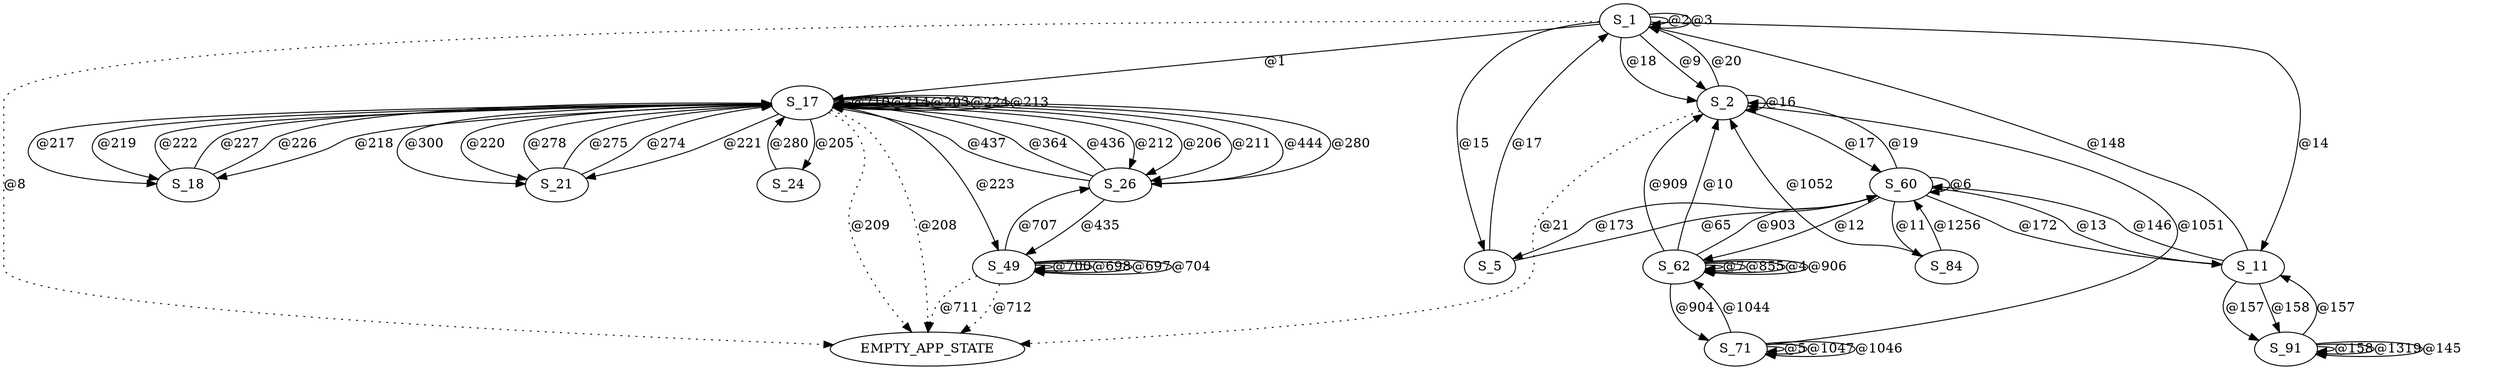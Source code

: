 digraph graphtest {
  S_1 -> S_2  [ label="@18"] ;
  S_1 -> S_5  [ label="@15"] ;
  S_1 -> EMPTY_APP_STATE  [ style=dotted,label="@8"] ;
  S_1 -> S_1  [ label="@2"] ;
  S_1 -> S_1  [ label="@3"] ;
  S_1 -> S_11  [ label="@14"] ;
  S_1 -> S_2  [ label="@9"] ;
  S_1 -> S_17  [ label="@1"] ;
  S_2 -> S_2  [ label="@16"] ;
  S_2 -> S_1  [ label="@20"] ;
  S_2 -> EMPTY_APP_STATE  [ style=dotted,label="@21"] ;
  S_2 -> S_60  [ label="@17"] ;
  S_5 -> S_1  [ label="@17"] ;
  S_5 -> S_60  [ label="@65"] ;
  S_11 -> S_1  [ label="@148"] ;
  S_11 -> S_91  [ label="@157"] ;
  S_11 -> S_91  [ label="@158"] ;
  S_11 -> S_60  [ label="@146"] ;
  S_17 -> S_18  [ label="@218"] ;
  S_17 -> S_17  [ label="@210"] ;
  S_17 -> S_21  [ label="@221"] ;
  S_17 -> S_17  [ label="@214"] ;
  S_17 -> S_24  [ label="@205"] ;
  S_17 -> S_26  [ label="@212"] ;
  S_17 -> S_17  [ label="@203"] ;
  S_17 -> EMPTY_APP_STATE  [ style=dotted,label="@209"] ;
  S_17 -> S_26  [ label="@206"] ;
  S_17 -> S_26  [ label="@211"] ;
  S_17 -> S_21  [ label="@300"] ;
  S_17 -> S_17  [ label="@224"] ;
  S_17 -> S_21  [ label="@220"] ;
  S_17 -> EMPTY_APP_STATE  [ style=dotted,label="@208"] ;
  S_17 -> S_18  [ label="@217"] ;
  S_17 -> S_18  [ label="@219"] ;
  S_17 -> S_26  [ label="@444"] ;
  S_17 -> S_17  [ label="@213"] ;
  S_17 -> S_49  [ label="@223"] ;
  S_18 -> S_17  [ label="@222"] ;
  S_18 -> S_17  [ label="@227"] ;
  S_18 -> S_17  [ label="@226"] ;
  S_21 -> S_17  [ label="@278"] ;
  S_21 -> S_17  [ label="@275"] ;
  S_21 -> S_17  [ label="@274"] ;
  S_24 -> S_17  [ label="@280"] ;
  S_26 -> S_17  [ label="@280"] ;
  S_26 -> S_17  [ label="@437"] ;
  S_26 -> S_17  [ label="@364"] ;
  S_26 -> S_17  [ label="@436"] ;
  S_26 -> S_49  [ label="@435"] ;
  S_49 -> EMPTY_APP_STATE  [ style=dotted,label="@712"] ;
  S_49 -> S_49  [ label="@700"] ;
  S_49 -> S_49  [ label="@698"] ;
  S_49 -> S_26  [ label="@707"] ;
  S_49 -> S_49  [ label="@697"] ;
  S_49 -> S_49  [ label="@704"] ;
  S_49 -> EMPTY_APP_STATE  [ style=dotted,label="@711"] ;
  S_60 -> S_60  [ label="@6"] ;
  S_60 -> S_62  [ label="@12"] ;
  S_60 -> S_2  [ label="@19"] ;
  S_60 -> S_5  [ label="@173"] ;
  S_60 -> S_84  [ label="@11"] ;
  S_60 -> S_11  [ label="@172"] ;
  S_60 -> S_11  [ label="@13"] ;
  S_62 -> S_62  [ label="@7"] ;
  S_62 -> S_2  [ label="@10"] ;
  S_62 -> S_62  [ label="@855"] ;
  S_62 -> S_2  [ label="@909"] ;
  S_62 -> S_62  [ label="@4"] ;
  S_62 -> S_62  [ label="@906"] ;
  S_62 -> S_71  [ label="@904"] ;
  S_62 -> S_60  [ label="@903"] ;
  S_71 -> S_71  [ label="@5"] ;
  S_71 -> S_71  [ label="@1047"] ;
  S_71 -> S_71  [ label="@1046"] ;
  S_71 -> S_2  [ label="@1051"] ;
  S_71 -> S_62  [ label="@1044"] ;
  S_84 -> S_2  [ label="@1052"] ;
  S_84 -> S_60  [ label="@1256"] ;
  S_91 -> S_91  [ label="@158"] ;
  S_91 -> S_91  [ label="@1319"] ;
  S_91 -> S_11  [ label="@157"] ;
  S_91 -> S_91  [ label="@145"] ;
}